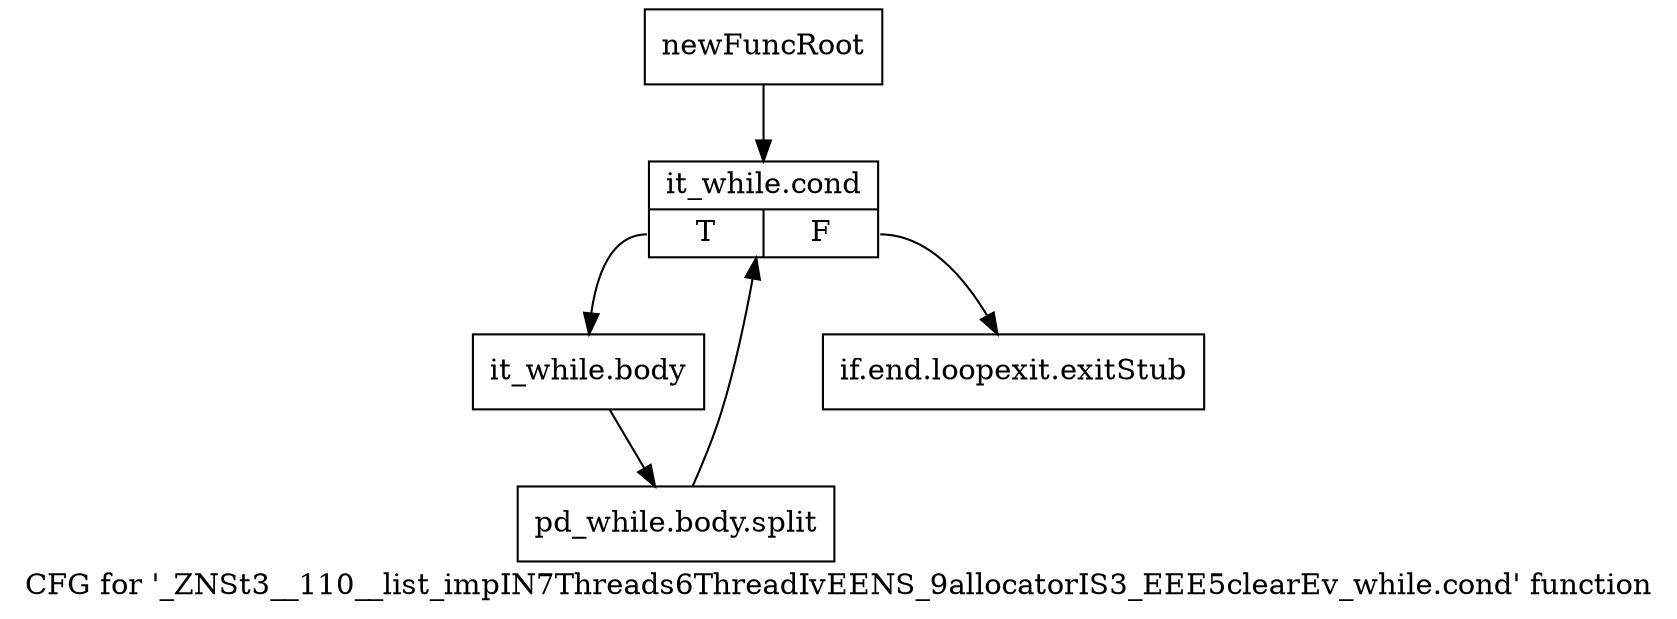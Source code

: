 digraph "CFG for '_ZNSt3__110__list_impIN7Threads6ThreadIvEENS_9allocatorIS3_EEE5clearEv_while.cond' function" {
	label="CFG for '_ZNSt3__110__list_impIN7Threads6ThreadIvEENS_9allocatorIS3_EEE5clearEv_while.cond' function";

	Node0x8b6b0d0 [shape=record,label="{newFuncRoot}"];
	Node0x8b6b0d0 -> Node0x8b6b170;
	Node0x8b6b120 [shape=record,label="{if.end.loopexit.exitStub}"];
	Node0x8b6b170 [shape=record,label="{it_while.cond|{<s0>T|<s1>F}}"];
	Node0x8b6b170:s0 -> Node0x8b6b1c0;
	Node0x8b6b170:s1 -> Node0x8b6b120;
	Node0x8b6b1c0 [shape=record,label="{it_while.body}"];
	Node0x8b6b1c0 -> Node0xc414ee0;
	Node0xc414ee0 [shape=record,label="{pd_while.body.split}"];
	Node0xc414ee0 -> Node0x8b6b170;
}
